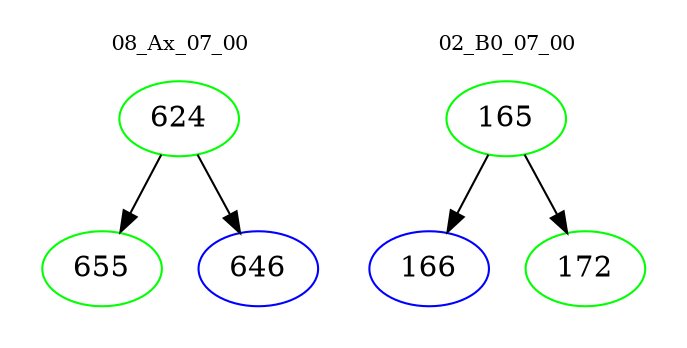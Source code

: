 digraph{
subgraph cluster_0 {
color = white
label = "08_Ax_07_00";
fontsize=10;
T0_624 [label="624", color="green"]
T0_624 -> T0_655 [color="black"]
T0_655 [label="655", color="green"]
T0_624 -> T0_646 [color="black"]
T0_646 [label="646", color="blue"]
}
subgraph cluster_1 {
color = white
label = "02_B0_07_00";
fontsize=10;
T1_165 [label="165", color="green"]
T1_165 -> T1_166 [color="black"]
T1_166 [label="166", color="blue"]
T1_165 -> T1_172 [color="black"]
T1_172 [label="172", color="green"]
}
}
